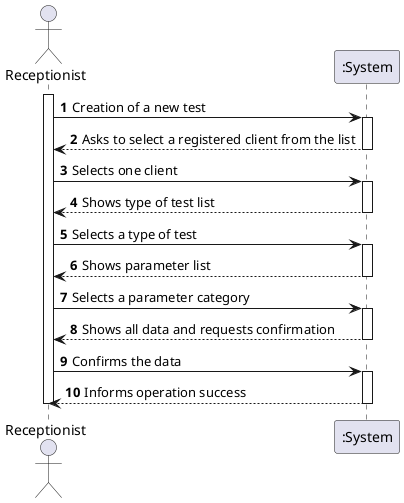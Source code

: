 @startuml
autonumber
actor "Receptionist" as RE

activate RE
RE -> ":System" : Creation of a new test
activate ":System"
":System" --> RE : Asks to select a registered client from the list
deactivate ":System"
RE -> ":System" : Selects one client
activate ":System"
":System" --> RE : Shows type of test list
deactivate ":System"
RE -> ":System" : Selects a type of test
activate ":System"
":System" --> RE : Shows parameter list

deactivate ":System"
RE -> ":System" : Selects a parameter category
activate ":System"

":System" --> RE : Shows all data and requests confirmation
deactivate ":System"
RE -> ":System" : Confirms the data
activate ":System"
":System" --> RE : Informs operation success
deactivate ":System"

deactivate RE

@enduml